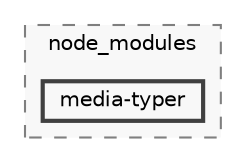 digraph "backend/node_modules/media-typer"
{
 // LATEX_PDF_SIZE
  bgcolor="transparent";
  edge [fontname=Helvetica,fontsize=10,labelfontname=Helvetica,labelfontsize=10];
  node [fontname=Helvetica,fontsize=10,shape=box,height=0.2,width=0.4];
  compound=true
  subgraph clusterdir_86dbea9de526ba50b112ba867d8b4b1f {
    graph [ bgcolor="#f8f8f8", pencolor="grey50", label="node_modules", fontname=Helvetica,fontsize=10 style="filled,dashed", URL="dir_86dbea9de526ba50b112ba867d8b4b1f.html",tooltip=""]
  dir_01850761580e52817f05acd42a8fa734 [label="media-typer", fillcolor="#f8f8f8", color="grey25", style="filled,bold", URL="dir_01850761580e52817f05acd42a8fa734.html",tooltip=""];
  }
}
